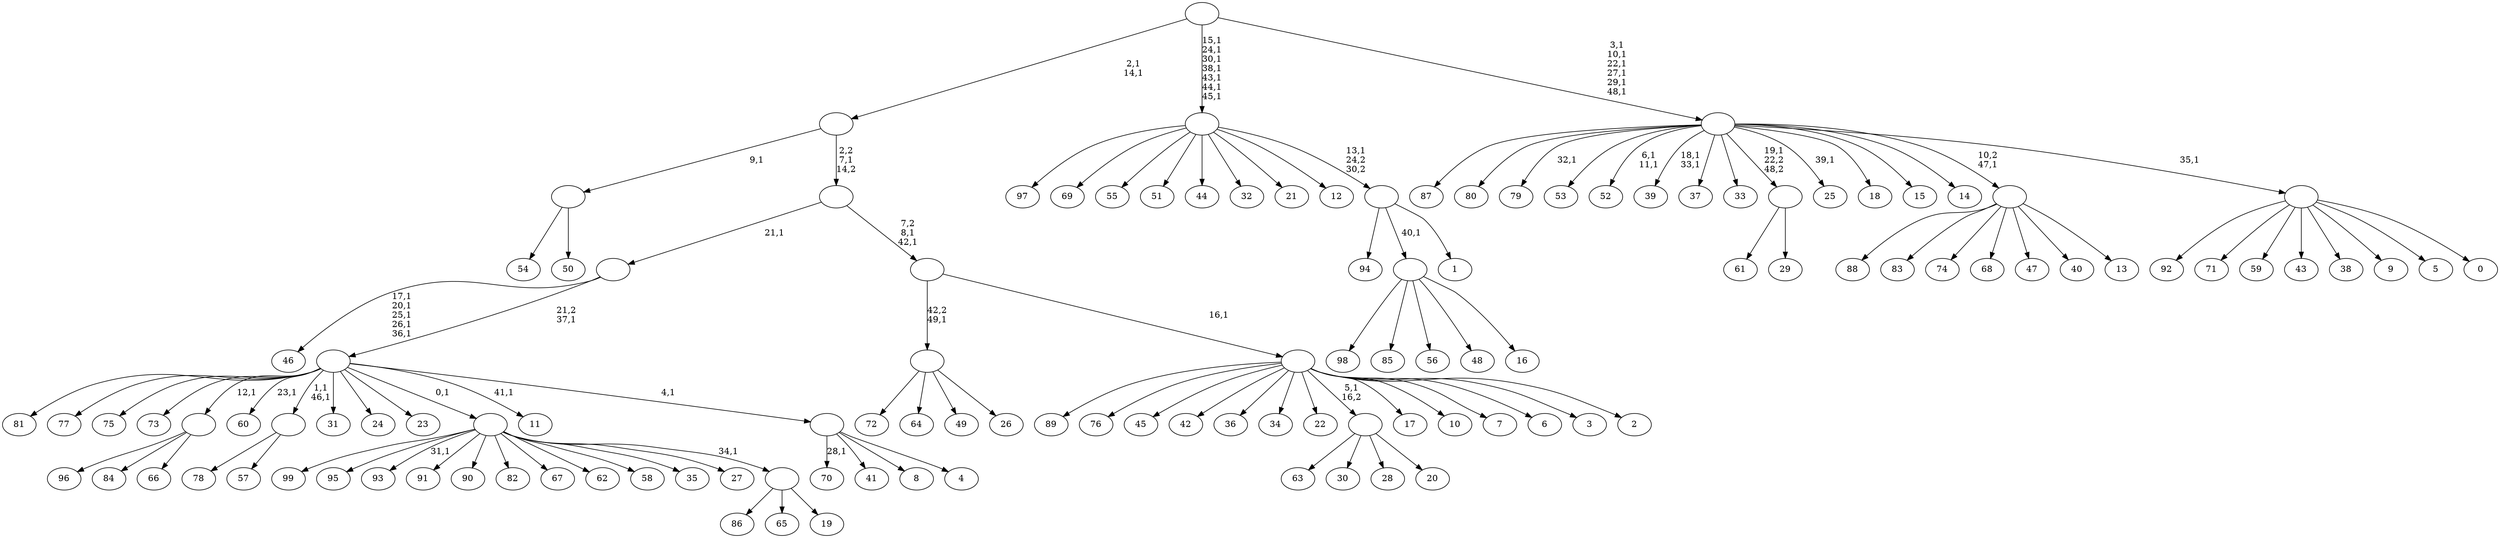 digraph T {
	150 [label="99"]
	149 [label="98"]
	148 [label="97"]
	147 [label="96"]
	146 [label="95"]
	145 [label="94"]
	144 [label="93"]
	142 [label="92"]
	141 [label="91"]
	140 [label="90"]
	139 [label="89"]
	138 [label="88"]
	137 [label="87"]
	136 [label="86"]
	135 [label="85"]
	134 [label="84"]
	133 [label="83"]
	132 [label="82"]
	131 [label="81"]
	130 [label="80"]
	129 [label="79"]
	127 [label="78"]
	126 [label="77"]
	125 [label="76"]
	124 [label="75"]
	123 [label="74"]
	122 [label="73"]
	121 [label="72"]
	120 [label="71"]
	119 [label="70"]
	117 [label="69"]
	116 [label="68"]
	115 [label="67"]
	114 [label="66"]
	113 [label=""]
	112 [label="65"]
	111 [label="64"]
	110 [label="63"]
	109 [label="62"]
	108 [label="61"]
	107 [label="60"]
	105 [label="59"]
	104 [label="58"]
	103 [label="57"]
	102 [label=""]
	100 [label="56"]
	99 [label="55"]
	98 [label="54"]
	97 [label="53"]
	96 [label="52"]
	93 [label="51"]
	92 [label="50"]
	91 [label=""]
	90 [label="49"]
	89 [label="48"]
	88 [label="47"]
	87 [label="46"]
	81 [label="45"]
	80 [label="44"]
	79 [label="43"]
	78 [label="42"]
	77 [label="41"]
	76 [label="40"]
	75 [label="39"]
	72 [label="38"]
	71 [label="37"]
	70 [label="36"]
	69 [label="35"]
	68 [label="34"]
	67 [label="33"]
	66 [label="32"]
	65 [label="31"]
	64 [label="30"]
	63 [label="29"]
	62 [label=""]
	61 [label="28"]
	60 [label="27"]
	59 [label="26"]
	58 [label=""]
	57 [label="25"]
	55 [label="24"]
	54 [label="23"]
	53 [label="22"]
	52 [label="21"]
	51 [label="20"]
	50 [label=""]
	49 [label="19"]
	48 [label=""]
	47 [label=""]
	46 [label="18"]
	45 [label="17"]
	44 [label="16"]
	43 [label=""]
	42 [label="15"]
	41 [label="14"]
	40 [label="13"]
	39 [label=""]
	38 [label="12"]
	37 [label="11"]
	35 [label="10"]
	34 [label="9"]
	33 [label="8"]
	32 [label="7"]
	31 [label="6"]
	30 [label="5"]
	29 [label="4"]
	28 [label=""]
	27 [label=""]
	26 [label=""]
	25 [label="3"]
	24 [label="2"]
	23 [label=""]
	22 [label=""]
	20 [label=""]
	19 [label=""]
	17 [label="1"]
	16 [label=""]
	15 [label=""]
	8 [label="0"]
	7 [label=""]
	6 [label=""]
	0 [label=""]
	113 -> 147 [label=""]
	113 -> 134 [label=""]
	113 -> 114 [label=""]
	102 -> 127 [label=""]
	102 -> 103 [label=""]
	91 -> 98 [label=""]
	91 -> 92 [label=""]
	62 -> 108 [label=""]
	62 -> 63 [label=""]
	58 -> 121 [label=""]
	58 -> 111 [label=""]
	58 -> 90 [label=""]
	58 -> 59 [label=""]
	50 -> 110 [label=""]
	50 -> 64 [label=""]
	50 -> 61 [label=""]
	50 -> 51 [label=""]
	48 -> 136 [label=""]
	48 -> 112 [label=""]
	48 -> 49 [label=""]
	47 -> 144 [label="31,1"]
	47 -> 150 [label=""]
	47 -> 146 [label=""]
	47 -> 141 [label=""]
	47 -> 140 [label=""]
	47 -> 132 [label=""]
	47 -> 115 [label=""]
	47 -> 109 [label=""]
	47 -> 104 [label=""]
	47 -> 69 [label=""]
	47 -> 60 [label=""]
	47 -> 48 [label="34,1"]
	43 -> 149 [label=""]
	43 -> 135 [label=""]
	43 -> 100 [label=""]
	43 -> 89 [label=""]
	43 -> 44 [label=""]
	39 -> 138 [label=""]
	39 -> 133 [label=""]
	39 -> 123 [label=""]
	39 -> 116 [label=""]
	39 -> 88 [label=""]
	39 -> 76 [label=""]
	39 -> 40 [label=""]
	28 -> 119 [label="28,1"]
	28 -> 77 [label=""]
	28 -> 33 [label=""]
	28 -> 29 [label=""]
	27 -> 37 [label="41,1"]
	27 -> 102 [label="1,1\n46,1"]
	27 -> 107 [label="23,1"]
	27 -> 131 [label=""]
	27 -> 126 [label=""]
	27 -> 124 [label=""]
	27 -> 122 [label=""]
	27 -> 113 [label="12,1"]
	27 -> 65 [label=""]
	27 -> 55 [label=""]
	27 -> 54 [label=""]
	27 -> 47 [label="0,1"]
	27 -> 28 [label="4,1"]
	26 -> 87 [label="17,1\n20,1\n25,1\n26,1\n36,1"]
	26 -> 27 [label="21,2\n37,1"]
	23 -> 139 [label=""]
	23 -> 125 [label=""]
	23 -> 81 [label=""]
	23 -> 78 [label=""]
	23 -> 70 [label=""]
	23 -> 68 [label=""]
	23 -> 53 [label=""]
	23 -> 50 [label="5,1\n16,2"]
	23 -> 45 [label=""]
	23 -> 35 [label=""]
	23 -> 32 [label=""]
	23 -> 31 [label=""]
	23 -> 25 [label=""]
	23 -> 24 [label=""]
	22 -> 58 [label="42,2\n49,1"]
	22 -> 23 [label="16,1"]
	20 -> 22 [label="7,2\n8,1\n42,1"]
	20 -> 26 [label="21,1"]
	19 -> 91 [label="9,1"]
	19 -> 20 [label="2,2\n7,1\n14,2"]
	16 -> 145 [label=""]
	16 -> 43 [label="40,1"]
	16 -> 17 [label=""]
	15 -> 148 [label=""]
	15 -> 117 [label=""]
	15 -> 99 [label=""]
	15 -> 93 [label=""]
	15 -> 80 [label=""]
	15 -> 66 [label=""]
	15 -> 52 [label=""]
	15 -> 38 [label=""]
	15 -> 16 [label="13,1\n24,2\n30,2"]
	7 -> 142 [label=""]
	7 -> 120 [label=""]
	7 -> 105 [label=""]
	7 -> 79 [label=""]
	7 -> 72 [label=""]
	7 -> 34 [label=""]
	7 -> 30 [label=""]
	7 -> 8 [label=""]
	6 -> 57 [label="39,1"]
	6 -> 75 [label="18,1\n33,1"]
	6 -> 96 [label="6,1\n11,1"]
	6 -> 129 [label="32,1"]
	6 -> 137 [label=""]
	6 -> 130 [label=""]
	6 -> 97 [label=""]
	6 -> 71 [label=""]
	6 -> 67 [label=""]
	6 -> 62 [label="19,1\n22,2\n48,2"]
	6 -> 46 [label=""]
	6 -> 42 [label=""]
	6 -> 41 [label=""]
	6 -> 39 [label="10,2\n47,1"]
	6 -> 7 [label="35,1"]
	0 -> 6 [label="3,1\n10,1\n22,1\n27,1\n29,1\n48,1"]
	0 -> 15 [label="15,1\n24,1\n30,1\n38,1\n43,1\n44,1\n45,1"]
	0 -> 19 [label="2,1\n14,1"]
}

